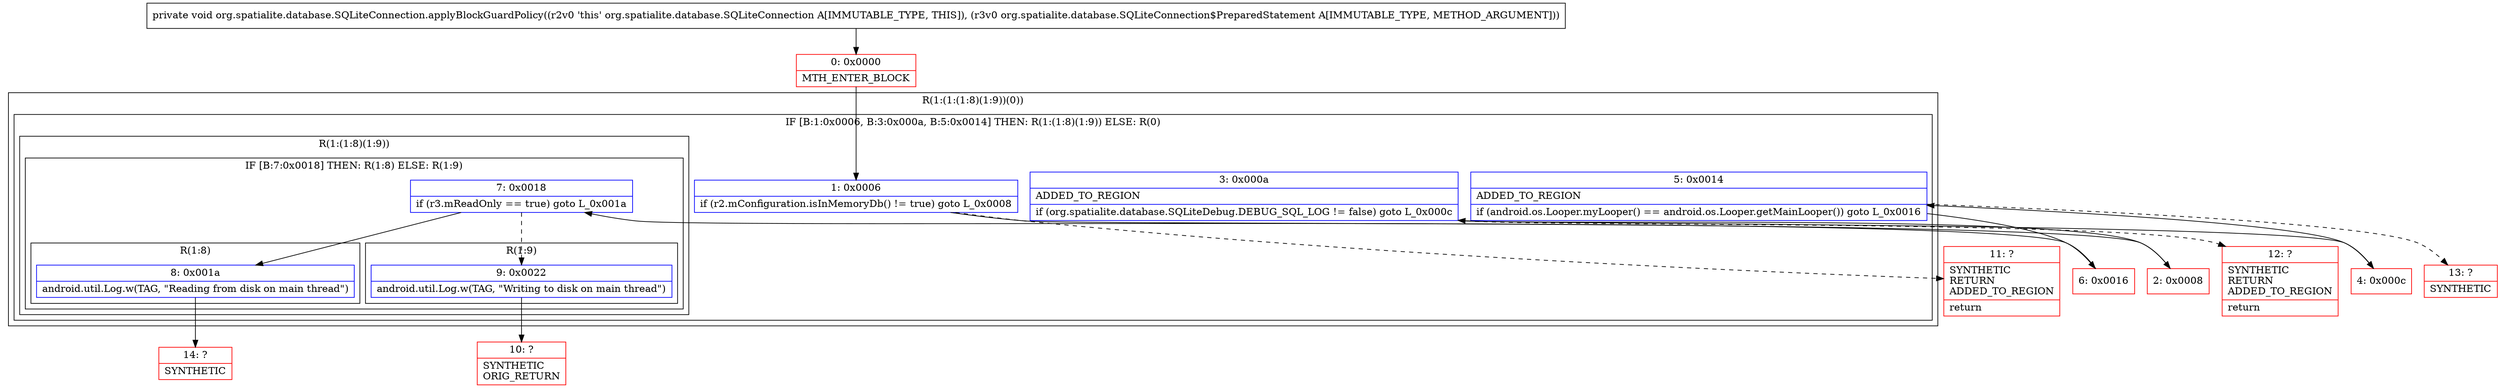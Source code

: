 digraph "CFG fororg.spatialite.database.SQLiteConnection.applyBlockGuardPolicy(Lorg\/spatialite\/database\/SQLiteConnection$PreparedStatement;)V" {
subgraph cluster_Region_1593477113 {
label = "R(1:(1:(1:8)(1:9))(0))";
node [shape=record,color=blue];
subgraph cluster_IfRegion_674500933 {
label = "IF [B:1:0x0006, B:3:0x000a, B:5:0x0014] THEN: R(1:(1:8)(1:9)) ELSE: R(0)";
node [shape=record,color=blue];
Node_1 [shape=record,label="{1\:\ 0x0006|if (r2.mConfiguration.isInMemoryDb() != true) goto L_0x0008\l}"];
Node_3 [shape=record,label="{3\:\ 0x000a|ADDED_TO_REGION\l|if (org.spatialite.database.SQLiteDebug.DEBUG_SQL_LOG != false) goto L_0x000c\l}"];
Node_5 [shape=record,label="{5\:\ 0x0014|ADDED_TO_REGION\l|if (android.os.Looper.myLooper() == android.os.Looper.getMainLooper()) goto L_0x0016\l}"];
subgraph cluster_Region_991287788 {
label = "R(1:(1:8)(1:9))";
node [shape=record,color=blue];
subgraph cluster_IfRegion_475969963 {
label = "IF [B:7:0x0018] THEN: R(1:8) ELSE: R(1:9)";
node [shape=record,color=blue];
Node_7 [shape=record,label="{7\:\ 0x0018|if (r3.mReadOnly == true) goto L_0x001a\l}"];
subgraph cluster_Region_378613910 {
label = "R(1:8)";
node [shape=record,color=blue];
Node_8 [shape=record,label="{8\:\ 0x001a|android.util.Log.w(TAG, \"Reading from disk on main thread\")\l}"];
}
subgraph cluster_Region_514307384 {
label = "R(1:9)";
node [shape=record,color=blue];
Node_9 [shape=record,label="{9\:\ 0x0022|android.util.Log.w(TAG, \"Writing to disk on main thread\")\l}"];
}
}
}
subgraph cluster_Region_191415737 {
label = "R(0)";
node [shape=record,color=blue];
}
}
}
Node_0 [shape=record,color=red,label="{0\:\ 0x0000|MTH_ENTER_BLOCK\l}"];
Node_2 [shape=record,color=red,label="{2\:\ 0x0008}"];
Node_4 [shape=record,color=red,label="{4\:\ 0x000c}"];
Node_6 [shape=record,color=red,label="{6\:\ 0x0016}"];
Node_10 [shape=record,color=red,label="{10\:\ ?|SYNTHETIC\lORIG_RETURN\l}"];
Node_11 [shape=record,color=red,label="{11\:\ ?|SYNTHETIC\lRETURN\lADDED_TO_REGION\l|return\l}"];
Node_12 [shape=record,color=red,label="{12\:\ ?|SYNTHETIC\lRETURN\lADDED_TO_REGION\l|return\l}"];
Node_13 [shape=record,color=red,label="{13\:\ ?|SYNTHETIC\l}"];
Node_14 [shape=record,color=red,label="{14\:\ ?|SYNTHETIC\l}"];
MethodNode[shape=record,label="{private void org.spatialite.database.SQLiteConnection.applyBlockGuardPolicy((r2v0 'this' org.spatialite.database.SQLiteConnection A[IMMUTABLE_TYPE, THIS]), (r3v0 org.spatialite.database.SQLiteConnection$PreparedStatement A[IMMUTABLE_TYPE, METHOD_ARGUMENT])) }"];
MethodNode -> Node_0;
Node_1 -> Node_2;
Node_1 -> Node_11[style=dashed];
Node_3 -> Node_4;
Node_3 -> Node_12[style=dashed];
Node_5 -> Node_6;
Node_5 -> Node_13[style=dashed];
Node_7 -> Node_8;
Node_7 -> Node_9[style=dashed];
Node_8 -> Node_14;
Node_9 -> Node_10;
Node_0 -> Node_1;
Node_2 -> Node_3;
Node_4 -> Node_5;
Node_6 -> Node_7;
}

